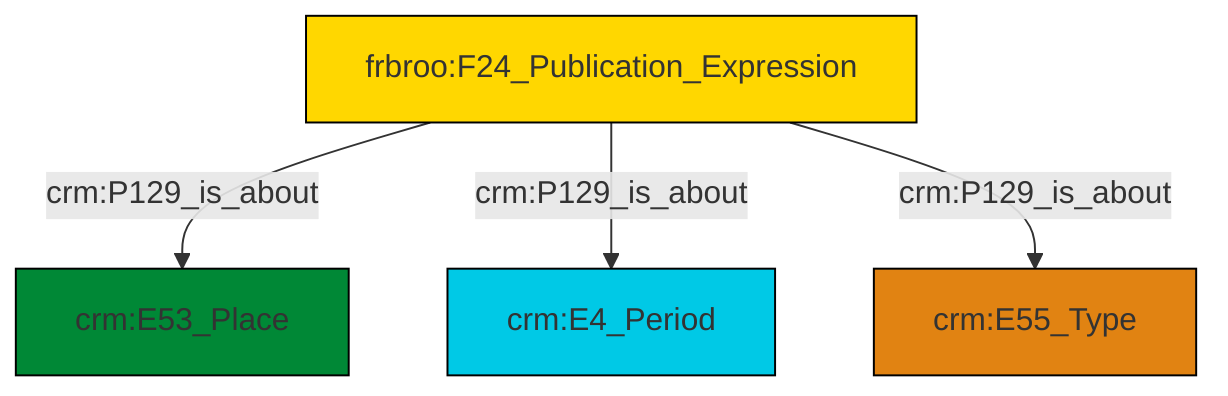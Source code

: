 graph TD
classDef Literal fill:#f2f2f2,stroke:#000000;
classDef CRM_Entity fill:#FFFFFF,stroke:#000000;
classDef Temporal_Entity fill:#00C9E6, stroke:#000000;
classDef Type fill:#E18312, stroke:#000000;
classDef Time-Span fill:#2C9C91, stroke:#000000;
classDef Appellation fill:#FFEB7F, stroke:#000000;
classDef Place fill:#008836, stroke:#000000;
classDef Persistent_Item fill:#B266B2, stroke:#000000;
classDef Conceptual_Object fill:#FFD700, stroke:#000000;
classDef Physical_Thing fill:#D2B48C, stroke:#000000;
classDef Actor fill:#f58aad, stroke:#000000;
classDef PC_Classes fill:#4ce600, stroke:#000000;
classDef Multi fill:#cccccc,stroke:#000000;

6["frbroo:F24_Publication_Expression"]:::Conceptual_Object -->|crm:P129_is_about| 4["crm:E53_Place"]:::Place
6["frbroo:F24_Publication_Expression"]:::Conceptual_Object -->|crm:P129_is_about| 0["crm:E4_Period"]:::Temporal_Entity
6["frbroo:F24_Publication_Expression"]:::Conceptual_Object -->|crm:P129_is_about| 2["crm:E55_Type"]:::Type